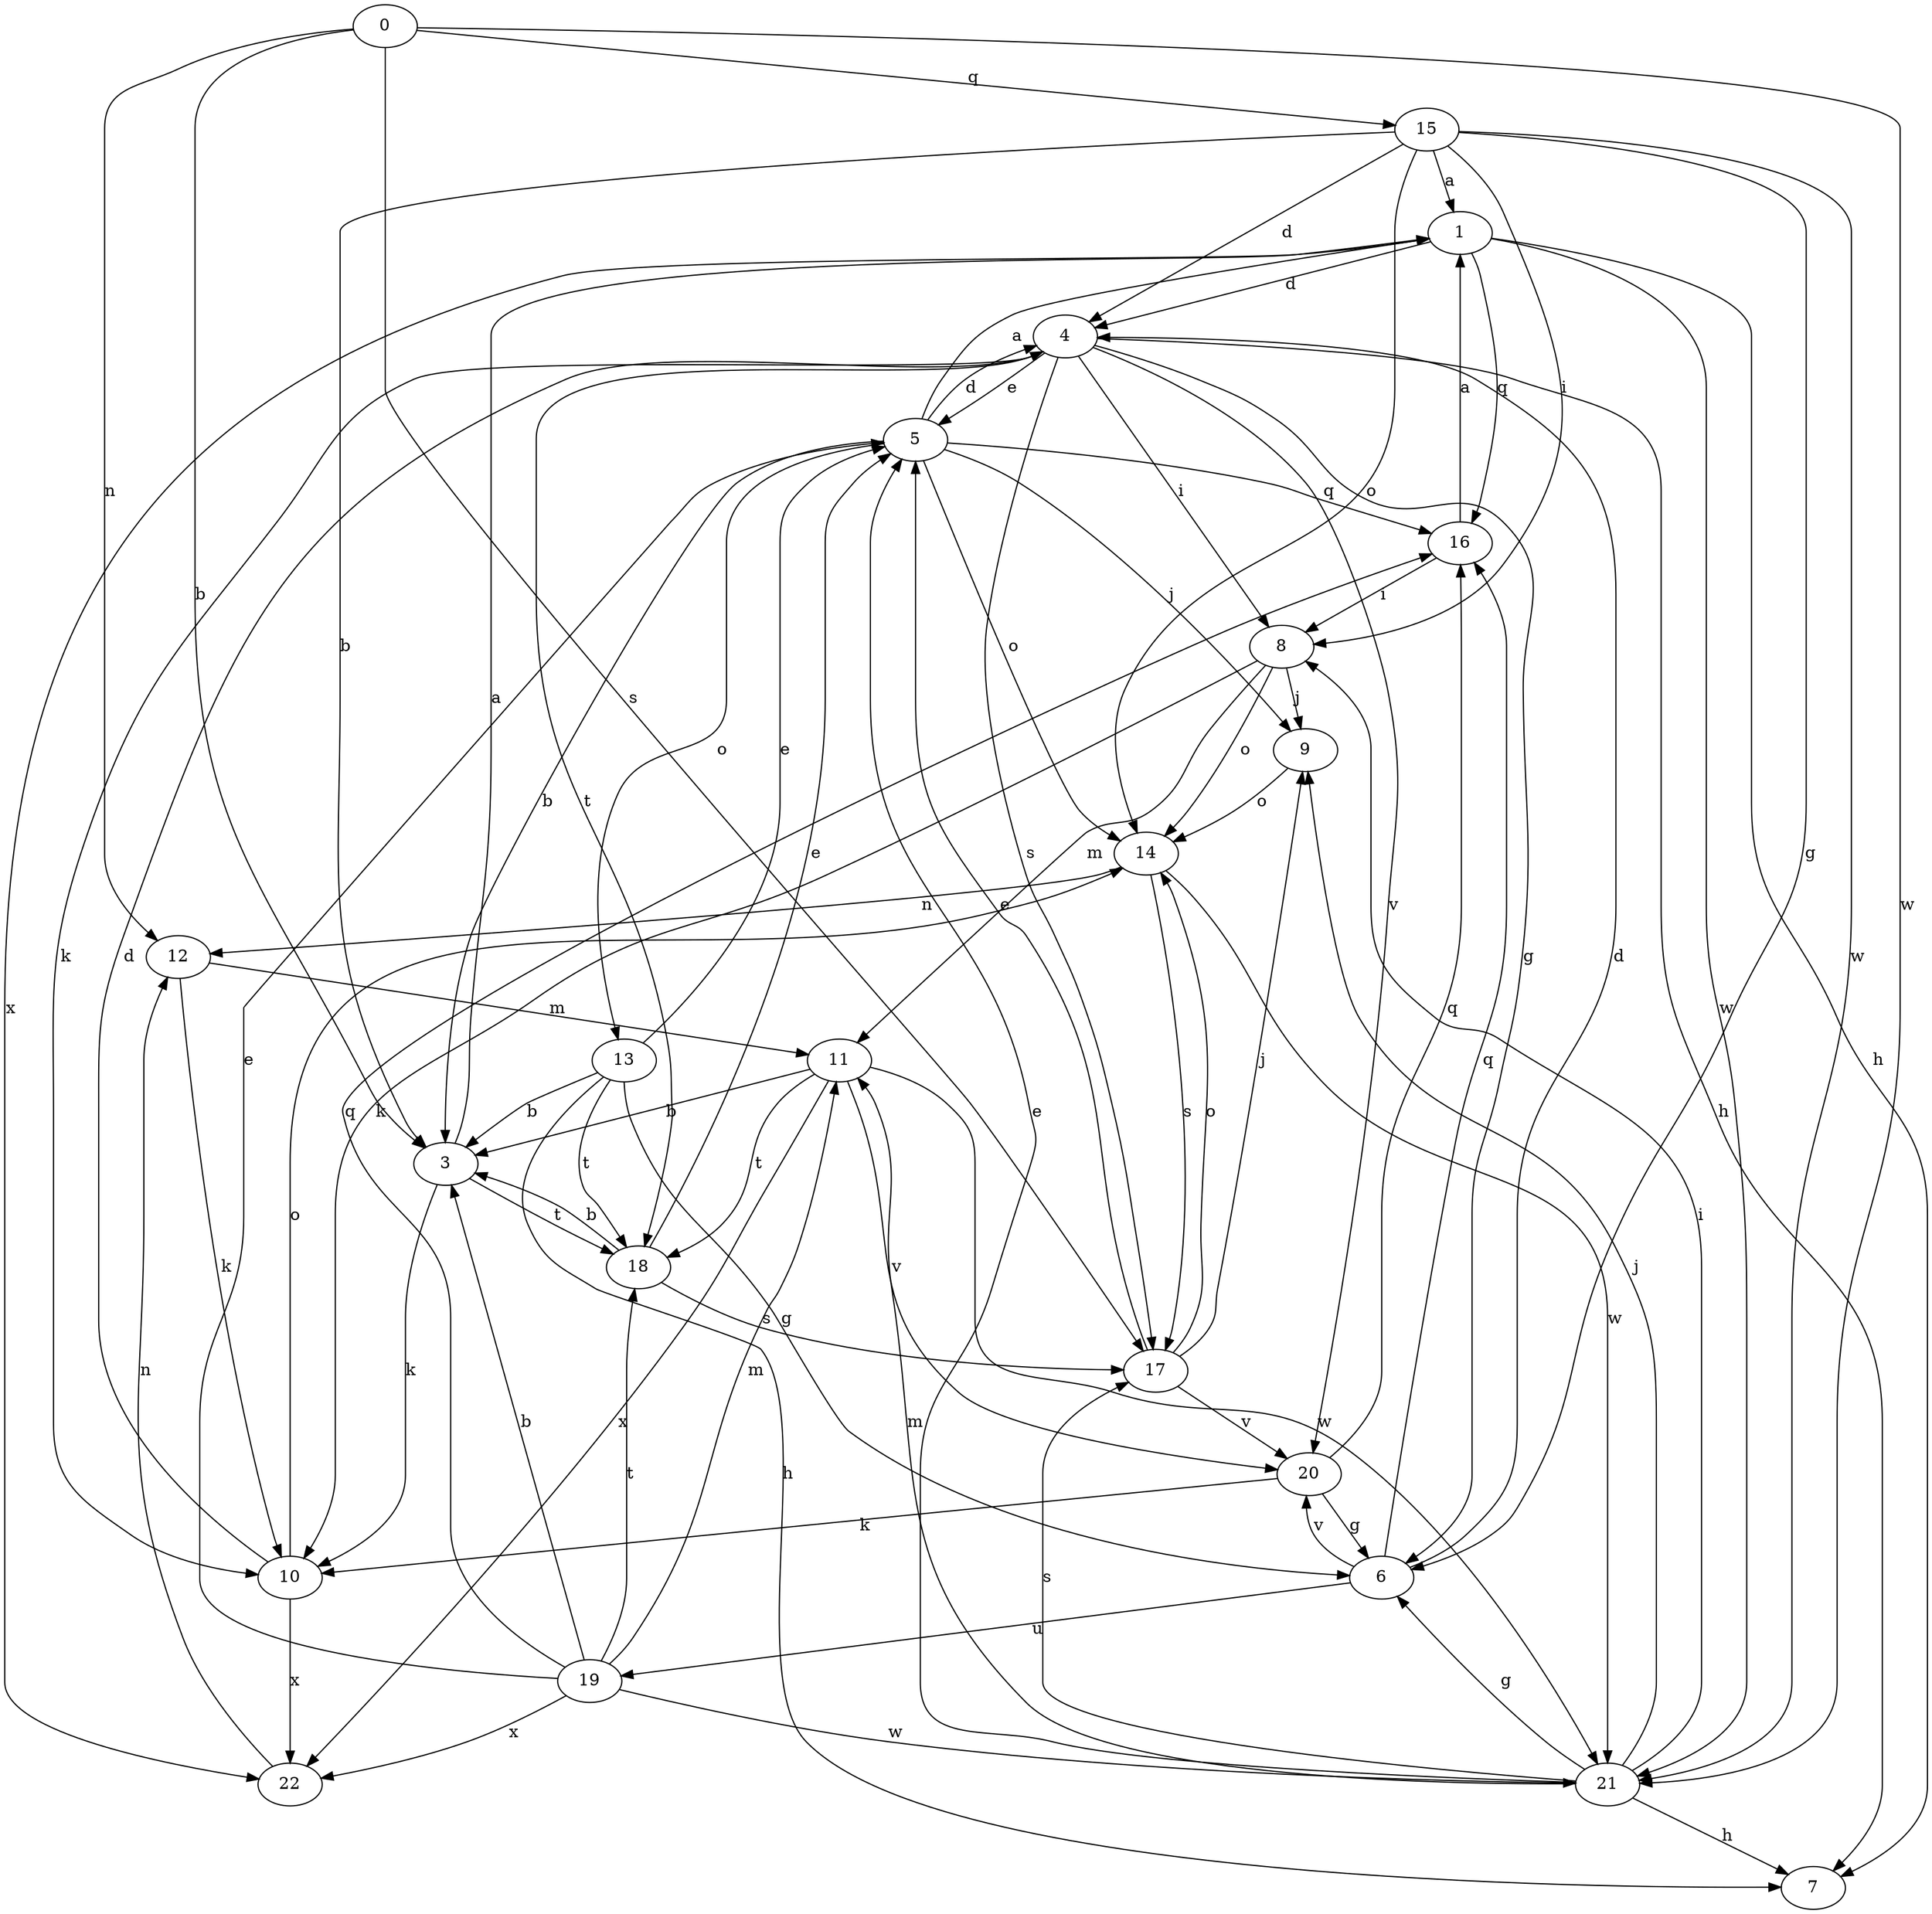 strict digraph  {
1;
3;
4;
5;
6;
7;
8;
9;
10;
11;
12;
13;
14;
15;
16;
17;
18;
0;
19;
20;
21;
22;
1 -> 4  [label=d];
1 -> 7  [label=h];
1 -> 16  [label=q];
1 -> 21  [label=w];
1 -> 22  [label=x];
3 -> 1  [label=a];
3 -> 10  [label=k];
3 -> 18  [label=t];
4 -> 5  [label=e];
4 -> 6  [label=g];
4 -> 7  [label=h];
4 -> 8  [label=i];
4 -> 10  [label=k];
4 -> 17  [label=s];
4 -> 18  [label=t];
4 -> 20  [label=v];
5 -> 1  [label=a];
5 -> 3  [label=b];
5 -> 4  [label=d];
5 -> 9  [label=j];
5 -> 13  [label=o];
5 -> 14  [label=o];
5 -> 16  [label=q];
6 -> 4  [label=d];
6 -> 16  [label=q];
6 -> 19  [label=u];
6 -> 20  [label=v];
8 -> 9  [label=j];
8 -> 10  [label=k];
8 -> 11  [label=m];
8 -> 14  [label=o];
9 -> 14  [label=o];
10 -> 4  [label=d];
10 -> 14  [label=o];
10 -> 22  [label=x];
11 -> 3  [label=b];
11 -> 18  [label=t];
11 -> 20  [label=v];
11 -> 21  [label=w];
11 -> 22  [label=x];
12 -> 10  [label=k];
12 -> 11  [label=m];
13 -> 3  [label=b];
13 -> 5  [label=e];
13 -> 6  [label=g];
13 -> 7  [label=h];
13 -> 18  [label=t];
14 -> 12  [label=n];
14 -> 17  [label=s];
14 -> 21  [label=w];
15 -> 1  [label=a];
15 -> 3  [label=b];
15 -> 4  [label=d];
15 -> 6  [label=g];
15 -> 8  [label=i];
15 -> 14  [label=o];
15 -> 21  [label=w];
16 -> 1  [label=a];
16 -> 8  [label=i];
17 -> 5  [label=e];
17 -> 9  [label=j];
17 -> 14  [label=o];
17 -> 20  [label=v];
18 -> 3  [label=b];
18 -> 5  [label=e];
18 -> 17  [label=s];
0 -> 3  [label=b];
0 -> 12  [label=n];
0 -> 15  [label=q];
0 -> 17  [label=s];
0 -> 21  [label=w];
19 -> 3  [label=b];
19 -> 5  [label=e];
19 -> 11  [label=m];
19 -> 16  [label=q];
19 -> 18  [label=t];
19 -> 21  [label=w];
19 -> 22  [label=x];
20 -> 6  [label=g];
20 -> 10  [label=k];
20 -> 16  [label=q];
21 -> 5  [label=e];
21 -> 6  [label=g];
21 -> 7  [label=h];
21 -> 8  [label=i];
21 -> 9  [label=j];
21 -> 11  [label=m];
21 -> 17  [label=s];
22 -> 12  [label=n];
}
